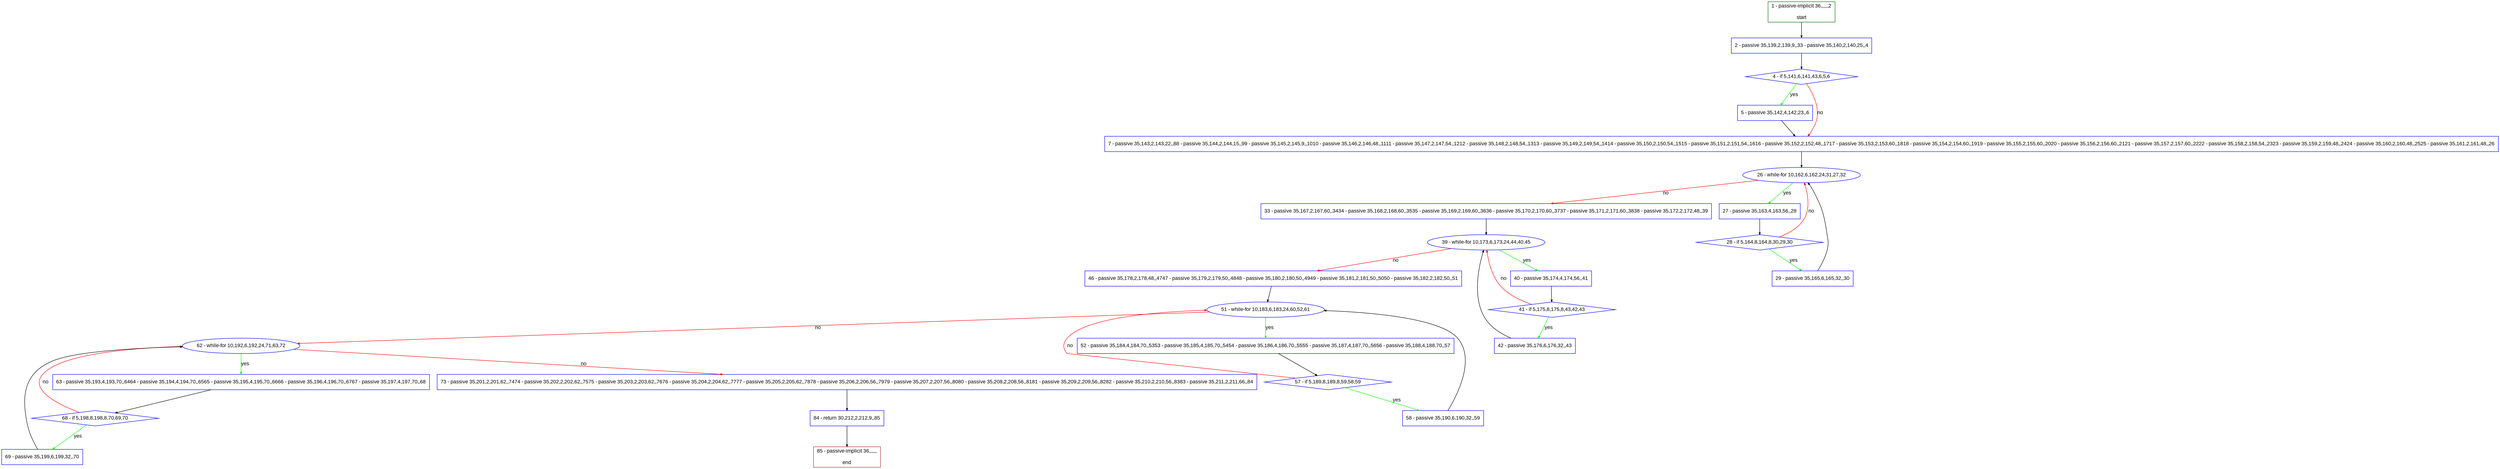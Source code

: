 digraph "" {
  graph [pack="true", label="", fontsize="12", packmode="clust", fontname="Arial", fillcolor="#FFFFCC", bgcolor="white", style="rounded,filled", compound="true"];
  node [node_initialized="no", label="", color="grey", fontsize="12", fillcolor="white", fontname="Arial", style="filled", shape="rectangle", compound="true", fixedsize="false"];
  edge [fontcolor="black", arrowhead="normal", arrowtail="none", arrowsize="0.5", ltail="", label="", color="black", fontsize="12", lhead="", fontname="Arial", dir="forward", compound="true"];
  __N1 [label="2 - passive 35,139,2,139,9,,33 - passive 35,140,2,140,25,,4", color="#0000ff", fillcolor="#ffffff", style="filled", shape="box"];
  __N2 [label="1 - passive-implicit 36,,,,,,2\n\nstart", color="#006400", fillcolor="#ffffff", style="filled", shape="box"];
  __N3 [label="4 - if 5,141,6,141,43,6,5,6", color="#0000ff", fillcolor="#ffffff", style="filled", shape="diamond"];
  __N4 [label="5 - passive 35,142,4,142,23,,6", color="#0000ff", fillcolor="#ffffff", style="filled", shape="box"];
  __N5 [label="7 - passive 35,143,2,143,22,,88 - passive 35,144,2,144,15,,99 - passive 35,145,2,145,9,,1010 - passive 35,146,2,146,48,,1111 - passive 35,147,2,147,54,,1212 - passive 35,148,2,148,54,,1313 - passive 35,149,2,149,54,,1414 - passive 35,150,2,150,54,,1515 - passive 35,151,2,151,54,,1616 - passive 35,152,2,152,48,,1717 - passive 35,153,2,153,60,,1818 - passive 35,154,2,154,60,,1919 - passive 35,155,2,155,60,,2020 - passive 35,156,2,156,60,,2121 - passive 35,157,2,157,60,,2222 - passive 35,158,2,158,54,,2323 - passive 35,159,2,159,48,,2424 - passive 35,160,2,160,48,,2525 - passive 35,161,2,161,48,,26", color="#0000ff", fillcolor="#ffffff", style="filled", shape="box"];
  __N6 [label="26 - while-for 10,162,6,162,24,31,27,32", color="#0000ff", fillcolor="#ffffff", style="filled", shape="oval"];
  __N7 [label="27 - passive 35,163,4,163,56,,28", color="#0000ff", fillcolor="#ffffff", style="filled", shape="box"];
  __N8 [label="33 - passive 35,167,2,167,60,,3434 - passive 35,168,2,168,60,,3535 - passive 35,169,2,169,60,,3636 - passive 35,170,2,170,60,,3737 - passive 35,171,2,171,60,,3838 - passive 35,172,2,172,48,,39", color="#0000ff", fillcolor="#ffffff", style="filled", shape="box"];
  __N9 [label="28 - if 5,164,8,164,8,30,29,30", color="#0000ff", fillcolor="#ffffff", style="filled", shape="diamond"];
  __N10 [label="29 - passive 35,165,6,165,32,,30", color="#0000ff", fillcolor="#ffffff", style="filled", shape="box"];
  __N11 [label="39 - while-for 10,173,6,173,24,44,40,45", color="#0000ff", fillcolor="#ffffff", style="filled", shape="oval"];
  __N12 [label="40 - passive 35,174,4,174,56,,41", color="#0000ff", fillcolor="#ffffff", style="filled", shape="box"];
  __N13 [label="46 - passive 35,178,2,178,48,,4747 - passive 35,179,2,179,50,,4848 - passive 35,180,2,180,50,,4949 - passive 35,181,2,181,50,,5050 - passive 35,182,2,182,50,,51", color="#0000ff", fillcolor="#ffffff", style="filled", shape="box"];
  __N14 [label="41 - if 5,175,8,175,8,43,42,43", color="#0000ff", fillcolor="#ffffff", style="filled", shape="diamond"];
  __N15 [label="42 - passive 35,176,6,176,32,,43", color="#0000ff", fillcolor="#ffffff", style="filled", shape="box"];
  __N16 [label="51 - while-for 10,183,6,183,24,60,52,61", color="#0000ff", fillcolor="#ffffff", style="filled", shape="oval"];
  __N17 [label="52 - passive 35,184,4,184,70,,5353 - passive 35,185,4,185,70,,5454 - passive 35,186,4,186,70,,5555 - passive 35,187,4,187,70,,5656 - passive 35,188,4,188,70,,57", color="#0000ff", fillcolor="#ffffff", style="filled", shape="box"];
  __N18 [label="62 - while-for 10,192,6,192,24,71,63,72", color="#0000ff", fillcolor="#ffffff", style="filled", shape="oval"];
  __N19 [label="57 - if 5,189,8,189,8,59,58,59", color="#0000ff", fillcolor="#ffffff", style="filled", shape="diamond"];
  __N20 [label="58 - passive 35,190,6,190,32,,59", color="#0000ff", fillcolor="#ffffff", style="filled", shape="box"];
  __N21 [label="63 - passive 35,193,4,193,70,,6464 - passive 35,194,4,194,70,,6565 - passive 35,195,4,195,70,,6666 - passive 35,196,4,196,70,,6767 - passive 35,197,4,197,70,,68", color="#0000ff", fillcolor="#ffffff", style="filled", shape="box"];
  __N22 [label="73 - passive 35,201,2,201,62,,7474 - passive 35,202,2,202,62,,7575 - passive 35,203,2,203,62,,7676 - passive 35,204,2,204,62,,7777 - passive 35,205,2,205,62,,7878 - passive 35,206,2,206,56,,7979 - passive 35,207,2,207,56,,8080 - passive 35,208,2,208,56,,8181 - passive 35,209,2,209,56,,8282 - passive 35,210,2,210,56,,8383 - passive 35,211,2,211,66,,84", color="#0000ff", fillcolor="#ffffff", style="filled", shape="box"];
  __N23 [label="68 - if 5,198,8,198,8,70,69,70", color="#0000ff", fillcolor="#ffffff", style="filled", shape="diamond"];
  __N24 [label="69 - passive 35,199,6,199,32,,70", color="#0000ff", fillcolor="#ffffff", style="filled", shape="box"];
  __N25 [label="84 - return 30,212,2,212,9,,85", color="#0000ff", fillcolor="#ffffff", style="filled", shape="box"];
  __N26 [label="85 - passive-implicit 36,,,,,,\n\nend", color="#a52a2a", fillcolor="#ffffff", style="filled", shape="box"];
  __N2 -> __N1 [arrowhead="normal", arrowtail="none", color="#000000", label="", dir="forward"];
  __N1 -> __N3 [arrowhead="normal", arrowtail="none", color="#000000", label="", dir="forward"];
  __N3 -> __N4 [arrowhead="normal", arrowtail="none", color="#00ff00", label="yes", dir="forward"];
  __N3 -> __N5 [arrowhead="normal", arrowtail="none", color="#ff0000", label="no", dir="forward"];
  __N4 -> __N5 [arrowhead="normal", arrowtail="none", color="#000000", label="", dir="forward"];
  __N5 -> __N6 [arrowhead="normal", arrowtail="none", color="#000000", label="", dir="forward"];
  __N6 -> __N7 [arrowhead="normal", arrowtail="none", color="#00ff00", label="yes", dir="forward"];
  __N6 -> __N8 [arrowhead="normal", arrowtail="none", color="#ff0000", label="no", dir="forward"];
  __N7 -> __N9 [arrowhead="normal", arrowtail="none", color="#000000", label="", dir="forward"];
  __N9 -> __N6 [arrowhead="normal", arrowtail="none", color="#ff0000", label="no", dir="forward"];
  __N9 -> __N10 [arrowhead="normal", arrowtail="none", color="#00ff00", label="yes", dir="forward"];
  __N10 -> __N6 [arrowhead="normal", arrowtail="none", color="#000000", label="", dir="forward"];
  __N8 -> __N11 [arrowhead="normal", arrowtail="none", color="#000000", label="", dir="forward"];
  __N11 -> __N12 [arrowhead="normal", arrowtail="none", color="#00ff00", label="yes", dir="forward"];
  __N11 -> __N13 [arrowhead="normal", arrowtail="none", color="#ff0000", label="no", dir="forward"];
  __N12 -> __N14 [arrowhead="normal", arrowtail="none", color="#000000", label="", dir="forward"];
  __N14 -> __N11 [arrowhead="normal", arrowtail="none", color="#ff0000", label="no", dir="forward"];
  __N14 -> __N15 [arrowhead="normal", arrowtail="none", color="#00ff00", label="yes", dir="forward"];
  __N15 -> __N11 [arrowhead="normal", arrowtail="none", color="#000000", label="", dir="forward"];
  __N13 -> __N16 [arrowhead="normal", arrowtail="none", color="#000000", label="", dir="forward"];
  __N16 -> __N17 [arrowhead="normal", arrowtail="none", color="#00ff00", label="yes", dir="forward"];
  __N16 -> __N18 [arrowhead="normal", arrowtail="none", color="#ff0000", label="no", dir="forward"];
  __N17 -> __N19 [arrowhead="normal", arrowtail="none", color="#000000", label="", dir="forward"];
  __N19 -> __N16 [arrowhead="normal", arrowtail="none", color="#ff0000", label="no", dir="forward"];
  __N19 -> __N20 [arrowhead="normal", arrowtail="none", color="#00ff00", label="yes", dir="forward"];
  __N20 -> __N16 [arrowhead="normal", arrowtail="none", color="#000000", label="", dir="forward"];
  __N18 -> __N21 [arrowhead="normal", arrowtail="none", color="#00ff00", label="yes", dir="forward"];
  __N18 -> __N22 [arrowhead="normal", arrowtail="none", color="#ff0000", label="no", dir="forward"];
  __N21 -> __N23 [arrowhead="normal", arrowtail="none", color="#000000", label="", dir="forward"];
  __N23 -> __N18 [arrowhead="normal", arrowtail="none", color="#ff0000", label="no", dir="forward"];
  __N23 -> __N24 [arrowhead="normal", arrowtail="none", color="#00ff00", label="yes", dir="forward"];
  __N24 -> __N18 [arrowhead="normal", arrowtail="none", color="#000000", label="", dir="forward"];
  __N22 -> __N25 [arrowhead="normal", arrowtail="none", color="#000000", label="", dir="forward"];
  __N25 -> __N26 [arrowhead="normal", arrowtail="none", color="#000000", label="", dir="forward"];
}
